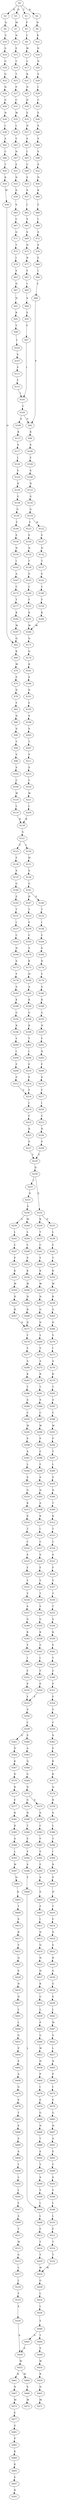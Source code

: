 strict digraph  {
	S0 -> S1 [ label = T ];
	S0 -> S2 [ label = R ];
	S0 -> S3 [ label = D ];
	S0 -> S4 [ label = K ];
	S1 -> S5 [ label = P ];
	S2 -> S6 [ label = Q ];
	S3 -> S7 [ label = M ];
	S4 -> S8 [ label = N ];
	S5 -> S9 [ label = C ];
	S6 -> S10 [ label = S ];
	S7 -> S11 [ label = N ];
	S8 -> S12 [ label = K ];
	S9 -> S13 [ label = W ];
	S10 -> S14 [ label = S ];
	S11 -> S15 [ label = E ];
	S12 -> S16 [ label = D ];
	S13 -> S17 [ label = L ];
	S14 -> S18 [ label = G ];
	S15 -> S19 [ label = T ];
	S16 -> S20 [ label = D ];
	S17 -> S21 [ label = K ];
	S18 -> S22 [ label = Q ];
	S19 -> S23 [ label = T ];
	S20 -> S24 [ label = E ];
	S21 -> S25 [ label = N ];
	S22 -> S26 [ label = H ];
	S23 -> S27 [ label = P ];
	S24 -> S28 [ label = I ];
	S25 -> S29 [ label = D ];
	S26 -> S30 [ label = G ];
	S27 -> S31 [ label = C ];
	S28 -> S32 [ label = C ];
	S29 -> S33 [ label = E ];
	S30 -> S34 [ label = N ];
	S31 -> S35 [ label = W ];
	S32 -> S36 [ label = E ];
	S33 -> S37 [ label = N ];
	S34 -> S38 [ label = I ];
	S35 -> S39 [ label = L ];
	S36 -> S40 [ label = S ];
	S37 -> S41 [ label = E ];
	S38 -> S42 [ label = A ];
	S39 -> S43 [ label = Y ];
	S40 -> S44 [ label = V ];
	S41 -> S45 [ label = I ];
	S42 -> S46 [ label = C ];
	S43 -> S47 [ label = N ];
	S44 -> S48 [ label = V ];
	S45 -> S49 [ label = C ];
	S46 -> S50 [ label = Y ];
	S47 -> S51 [ label = E ];
	S48 -> S52 [ label = S ];
	S49 -> S53 [ label = E ];
	S50 -> S54 [ label = K ];
	S51 -> S55 [ label = N ];
	S52 -> S56 [ label = N ];
	S53 -> S57 [ label = S ];
	S54 -> S58 [ label = W ];
	S55 -> S59 [ label = D ];
	S56 -> S60 [ label = K ];
	S57 -> S61 [ label = I ];
	S58 -> S62 [ label = Q ];
	S59 -> S63 [ label = V ];
	S60 -> S64 [ label = Y ];
	S61 -> S65 [ label = V ];
	S62 -> S66 [ label = K ];
	S63 -> S67 [ label = C ];
	S64 -> S68 [ label = I ];
	S65 -> S69 [ label = S ];
	S66 -> S70 [ label = M ];
	S67 -> S71 [ label = Q ];
	S68 -> S72 [ label = S ];
	S69 -> S73 [ label = N ];
	S70 -> S74 [ label = E ];
	S71 -> S75 [ label = T ];
	S72 -> S76 [ label = P ];
	S73 -> S77 [ label = R ];
	S74 -> S78 [ label = D ];
	S75 -> S79 [ label = I ];
	S76 -> S80 [ label = F ];
	S77 -> S81 [ label = Y ];
	S78 -> S82 [ label = Y ];
	S79 -> S83 [ label = V ];
	S80 -> S84 [ label = I ];
	S81 -> S85 [ label = I ];
	S82 -> S86 [ label = N ];
	S83 -> S87 [ label = N ];
	S84 -> S88 [ label = C ];
	S85 -> S89 [ label = S ];
	S86 -> S90 [ label = S ];
	S87 -> S91 [ label = N ];
	S88 -> S92 [ label = P ];
	S89 -> S93 [ label = P ];
	S90 -> S94 [ label = T ];
	S91 -> S95 [ label = R ];
	S92 -> S96 [ label = K ];
	S93 -> S97 [ label = F ];
	S94 -> S98 [ label = V ];
	S95 -> S99 [ label = Y ];
	S96 -> S100 [ label = S ];
	S97 -> S101 [ label = I ];
	S98 -> S102 [ label = S ];
	S99 -> S103 [ label = I ];
	S100 -> S104 [ label = F ];
	S101 -> S105 [ label = C ];
	S102 -> S106 [ label = C ];
	S103 -> S107 [ label = S ];
	S104 -> S108 [ label = S ];
	S105 -> S109 [ label = S ];
	S105 -> S92 [ label = P ];
	S106 -> S110 [ label = W ];
	S107 -> S111 [ label = P ];
	S108 -> S112 [ label = N ];
	S109 -> S113 [ label = K ];
	S110 -> S114 [ label = L ];
	S111 -> S115 [ label = F ];
	S112 -> S116 [ label = G ];
	S113 -> S117 [ label = S ];
	S114 -> S118 [ label = K ];
	S115 -> S101 [ label = I ];
	S116 -> S119 [ label = G ];
	S117 -> S120 [ label = L ];
	S118 -> S121 [ label = G ];
	S119 -> S122 [ label = H ];
	S119 -> S123 [ label = Y ];
	S120 -> S124 [ label = S ];
	S121 -> S125 [ label = F ];
	S121 -> S126 [ label = L ];
	S122 -> S127 [ label = E ];
	S123 -> S128 [ label = E ];
	S124 -> S129 [ label = N ];
	S125 -> S130 [ label = F ];
	S126 -> S131 [ label = W ];
	S127 -> S132 [ label = N ];
	S128 -> S133 [ label = N ];
	S129 -> S134 [ label = G ];
	S130 -> S135 [ label = S ];
	S131 -> S136 [ label = S ];
	S132 -> S137 [ label = T ];
	S133 -> S138 [ label = T ];
	S134 -> S139 [ label = G ];
	S135 -> S140 [ label = G ];
	S136 -> S141 [ label = G ];
	S137 -> S142 [ label = E ];
	S138 -> S143 [ label = E ];
	S139 -> S144 [ label = F ];
	S140 -> S145 [ label = E ];
	S141 -> S146 [ label = E ];
	S141 -> S147 [ label = D ];
	S142 -> S148 [ label = C ];
	S143 -> S149 [ label = C ];
	S144 -> S150 [ label = E ];
	S145 -> S151 [ label = T ];
	S146 -> S152 [ label = T ];
	S147 -> S153 [ label = T ];
	S148 -> S154 [ label = Y ];
	S149 -> S155 [ label = Y ];
	S150 -> S156 [ label = N ];
	S151 -> S157 [ label = I ];
	S152 -> S158 [ label = I ];
	S153 -> S159 [ label = V ];
	S154 -> S160 [ label = K ];
	S155 -> S161 [ label = K ];
	S156 -> S162 [ label = I ];
	S157 -> S163 [ label = C ];
	S158 -> S164 [ label = C ];
	S159 -> S165 [ label = C ];
	S160 -> S166 [ label = W ];
	S161 -> S166 [ label = W ];
	S162 -> S167 [ label = A ];
	S163 -> S168 [ label = N ];
	S164 -> S169 [ label = S ];
	S165 -> S170 [ label = S ];
	S166 -> S171 [ label = Q ];
	S167 -> S172 [ label = C ];
	S168 -> S173 [ label = S ];
	S169 -> S174 [ label = N ];
	S170 -> S175 [ label = K ];
	S171 -> S176 [ label = Q ];
	S172 -> S177 [ label = Y ];
	S173 -> S178 [ label = Y ];
	S174 -> S179 [ label = Y ];
	S175 -> S180 [ label = H ];
	S176 -> S181 [ label = K ];
	S177 -> S182 [ label = K ];
	S178 -> S183 [ label = S ];
	S179 -> S184 [ label = S ];
	S180 -> S185 [ label = A ];
	S181 -> S186 [ label = E ];
	S182 -> S187 [ label = W ];
	S183 -> S188 [ label = K ];
	S184 -> S189 [ label = K ];
	S185 -> S190 [ label = K ];
	S186 -> S191 [ label = D ];
	S187 -> S62 [ label = Q ];
	S188 -> S192 [ label = G ];
	S189 -> S193 [ label = G ];
	S190 -> S194 [ label = G ];
	S191 -> S195 [ label = F ];
	S192 -> S196 [ label = R ];
	S193 -> S197 [ label = H ];
	S194 -> S198 [ label = R ];
	S195 -> S199 [ label = S ];
	S196 -> S200 [ label = Y ];
	S197 -> S201 [ label = Y ];
	S198 -> S202 [ label = Y ];
	S199 -> S203 [ label = S ];
	S200 -> S204 [ label = I ];
	S201 -> S205 [ label = N ];
	S202 -> S206 [ label = I ];
	S203 -> S207 [ label = T ];
	S204 -> S208 [ label = F ];
	S205 -> S209 [ label = F ];
	S206 -> S210 [ label = F ];
	S207 -> S211 [ label = V ];
	S208 -> S212 [ label = P ];
	S209 -> S213 [ label = P ];
	S210 -> S214 [ label = P ];
	S211 -> S215 [ label = S ];
	S212 -> S216 [ label = F ];
	S213 -> S217 [ label = F ];
	S214 -> S216 [ label = F ];
	S215 -> S218 [ label = C ];
	S216 -> S219 [ label = I ];
	S217 -> S220 [ label = I ];
	S218 -> S221 [ label = W ];
	S219 -> S222 [ label = C ];
	S220 -> S223 [ label = C ];
	S221 -> S224 [ label = L ];
	S222 -> S225 [ label = R ];
	S223 -> S226 [ label = R ];
	S224 -> S118 [ label = K ];
	S225 -> S227 [ label = P ];
	S226 -> S228 [ label = P ];
	S227 -> S229 [ label = Y ];
	S228 -> S229 [ label = Y ];
	S229 -> S230 [ label = D ];
	S230 -> S231 [ label = T ];
	S230 -> S232 [ label = E ];
	S231 -> S233 [ label = D ];
	S232 -> S234 [ label = K ];
	S232 -> S235 [ label = P ];
	S233 -> S236 [ label = E ];
	S234 -> S237 [ label = T ];
	S235 -> S238 [ label = L ];
	S236 -> S239 [ label = V ];
	S236 -> S240 [ label = M ];
	S237 -> S241 [ label = C ];
	S238 -> S242 [ label = C ];
	S239 -> S243 [ label = L ];
	S240 -> S244 [ label = L ];
	S241 -> S245 [ label = Y ];
	S242 -> S246 [ label = T ];
	S243 -> S247 [ label = C ];
	S244 -> S248 [ label = C ];
	S245 -> S249 [ label = K ];
	S246 -> S250 [ label = K ];
	S247 -> S251 [ label = P ];
	S248 -> S252 [ label = P ];
	S249 -> S253 [ label = W ];
	S250 -> S254 [ label = W ];
	S251 -> S255 [ label = K ];
	S252 -> S256 [ label = K ];
	S253 -> S257 [ label = N ];
	S254 -> S258 [ label = K ];
	S255 -> S259 [ label = W ];
	S256 -> S260 [ label = W ];
	S257 -> S261 [ label = G ];
	S258 -> S262 [ label = G ];
	S259 -> S263 [ label = H ];
	S260 -> S264 [ label = H ];
	S261 -> S265 [ label = D ];
	S262 -> S266 [ label = D ];
	S263 -> S267 [ label = R ];
	S264 -> S268 [ label = R ];
	S265 -> S269 [ label = Y ];
	S266 -> S270 [ label = Y ];
	S267 -> S271 [ label = D ];
	S268 -> S271 [ label = D ];
	S269 -> S272 [ label = V ];
	S270 -> S273 [ label = I ];
	S271 -> S274 [ label = Y ];
	S272 -> S275 [ label = A ];
	S273 -> S276 [ label = A ];
	S274 -> S277 [ label = V ];
	S275 -> S278 [ label = R ];
	S276 -> S279 [ label = K ];
	S277 -> S280 [ label = A ];
	S278 -> S281 [ label = T ];
	S279 -> S282 [ label = T ];
	S280 -> S283 [ label = K ];
	S281 -> S284 [ label = A ];
	S282 -> S285 [ label = A ];
	S283 -> S286 [ label = T ];
	S284 -> S287 [ label = C ];
	S285 -> S288 [ label = C ];
	S286 -> S289 [ label = A ];
	S287 -> S290 [ label = W ];
	S288 -> S291 [ label = W ];
	S289 -> S292 [ label = C ];
	S290 -> S293 [ label = P ];
	S291 -> S294 [ label = P ];
	S292 -> S295 [ label = W ];
	S293 -> S296 [ label = F ];
	S294 -> S297 [ label = Y ];
	S295 -> S298 [ label = P ];
	S296 -> S299 [ label = F ];
	S297 -> S300 [ label = L ];
	S298 -> S301 [ label = S ];
	S299 -> S302 [ label = S ];
	S300 -> S303 [ label = S ];
	S301 -> S304 [ label = L ];
	S302 -> S305 [ label = N ];
	S303 -> S306 [ label = N ];
	S304 -> S307 [ label = S ];
	S305 -> S308 [ label = A ];
	S306 -> S309 [ label = T ];
	S307 -> S310 [ label = G ];
	S308 -> S311 [ label = K ];
	S309 -> S312 [ label = K ];
	S310 -> S313 [ label = K ];
	S311 -> S314 [ label = I ];
	S312 -> S315 [ label = T ];
	S313 -> S316 [ label = K ];
	S314 -> S317 [ label = C ];
	S315 -> S318 [ label = C ];
	S316 -> S319 [ label = T ];
	S317 -> S320 [ label = S ];
	S318 -> S321 [ label = S ];
	S319 -> S322 [ label = C ];
	S320 -> S323 [ label = F ];
	S321 -> S324 [ label = F ];
	S322 -> S325 [ label = S ];
	S323 -> S326 [ label = Y ];
	S324 -> S327 [ label = Y ];
	S325 -> S328 [ label = F ];
	S326 -> S329 [ label = T ];
	S327 -> S330 [ label = T ];
	S328 -> S331 [ label = Y ];
	S329 -> S332 [ label = S ];
	S330 -> S333 [ label = T ];
	S331 -> S334 [ label = V ];
	S332 -> S335 [ label = G ];
	S333 -> S336 [ label = G ];
	S334 -> S337 [ label = S ];
	S335 -> S338 [ label = K ];
	S336 -> S339 [ label = K ];
	S337 -> S340 [ label = G ];
	S338 -> S341 [ label = Y ];
	S339 -> S342 [ label = Y ];
	S340 -> S343 [ label = K ];
	S341 -> S344 [ label = I ];
	S342 -> S345 [ label = T ];
	S343 -> S346 [ label = Y ];
	S344 -> S347 [ label = F ];
	S345 -> S348 [ label = F ];
	S346 -> S349 [ label = I ];
	S347 -> S350 [ label = P ];
	S348 -> S351 [ label = P ];
	S349 -> S352 [ label = F ];
	S350 -> S353 [ label = F ];
	S351 -> S354 [ label = F ];
	S352 -> S355 [ label = P ];
	S353 -> S356 [ label = V ];
	S354 -> S357 [ label = V ];
	S355 -> S353 [ label = F ];
	S356 -> S358 [ label = C ];
	S357 -> S359 [ label = C ];
	S358 -> S360 [ label = P ];
	S358 -> S361 [ label = S ];
	S359 -> S362 [ label = S ];
	S360 -> S363 [ label = A ];
	S361 -> S364 [ label = D ];
	S362 -> S365 [ label = E ];
	S363 -> S366 [ label = Q ];
	S364 -> S367 [ label = K ];
	S365 -> S368 [ label = K ];
	S366 -> S369 [ label = G ];
	S367 -> S370 [ label = D ];
	S368 -> S371 [ label = K ];
	S369 -> S372 [ label = D ];
	S370 -> S373 [ label = R ];
	S371 -> S374 [ label = Q ];
	S372 -> S375 [ label = S ];
	S372 -> S376 [ label = G ];
	S373 -> S377 [ label = E ];
	S374 -> S378 [ label = R ];
	S375 -> S379 [ label = S ];
	S376 -> S380 [ label = N ];
	S377 -> S381 [ label = R ];
	S378 -> S382 [ label = S ];
	S379 -> S383 [ label = C ];
	S380 -> S384 [ label = T ];
	S381 -> S385 [ label = R ];
	S382 -> S386 [ label = L ];
	S383 -> S387 [ label = F ];
	S384 -> S388 [ label = E ];
	S385 -> S389 [ label = A ];
	S386 -> S390 [ label = T ];
	S387 -> S391 [ label = V ];
	S388 -> S392 [ label = Y ];
	S389 -> S393 [ label = L ];
	S390 -> S394 [ label = I ];
	S391 -> S395 [ label = F ];
	S392 -> S396 [ label = S ];
	S393 -> S397 [ label = W ];
	S394 -> S398 [ label = R ];
	S395 -> S399 [ label = S ];
	S396 -> S400 [ label = Y ];
	S397 -> S401 [ label = N ];
	S398 -> S402 [ label = P ];
	S399 -> S403 [ label = S ];
	S400 -> S404 [ label = L ];
	S401 -> S405 [ label = K ];
	S402 -> S406 [ label = H ];
	S403 -> S407 [ label = P ];
	S404 -> S408 [ label = L ];
	S405 -> S409 [ label = T ];
	S406 -> S410 [ label = T ];
	S407 -> S411 [ label = I ];
	S408 -> S412 [ label = F ];
	S409 -> S413 [ label = S ];
	S410 -> S414 [ label = F ];
	S411 -> S415 [ label = D ];
	S412 -> S416 [ label = T ];
	S413 -> S417 [ label = R ];
	S414 -> S418 [ label = D ];
	S415 -> S419 [ label = Q ];
	S416 -> S420 [ label = T ];
	S417 -> S421 [ label = V ];
	S418 -> S422 [ label = E ];
	S419 -> S423 [ label = N ];
	S420 -> S424 [ label = W ];
	S421 -> S425 [ label = Q ];
	S422 -> S426 [ label = R ];
	S423 -> S427 [ label = H ];
	S424 -> S428 [ label = G ];
	S425 -> S429 [ label = S ];
	S426 -> S430 [ label = G ];
	S427 -> S431 [ label = K ];
	S428 -> S432 [ label = L ];
	S429 -> S433 [ label = N ];
	S430 -> S434 [ label = G ];
	S431 -> S435 [ label = G ];
	S432 -> S436 [ label = L ];
	S433 -> S437 [ label = N ];
	S434 -> S438 [ label = E ];
	S435 -> S439 [ label = L ];
	S436 -> S440 [ label = Y ];
	S437 -> S441 [ label = L ];
	S438 -> S442 [ label = L ];
	S439 -> S443 [ label = P ];
	S440 -> S444 [ label = T ];
	S440 -> S445 [ label = S ];
	S441 -> S446 [ label = L ];
	S442 -> S447 [ label = W ];
	S443 -> S448 [ label = G ];
	S444 -> S449 [ label = S ];
	S445 -> S450 [ label = S ];
	S446 -> S451 [ label = G ];
	S447 -> S452 [ label = G ];
	S448 -> S453 [ label = W ];
	S449 -> S454 [ label = W ];
	S450 -> S455 [ label = W ];
	S451 -> S456 [ label = P ];
	S452 -> S457 [ label = L ];
	S453 -> S458 [ label = N ];
	S454 -> S459 [ label = R ];
	S455 -> S460 [ label = W ];
	S455 -> S461 [ label = R ];
	S456 -> S462 [ label = P ];
	S457 -> S463 [ label = N ];
	S458 -> S464 [ label = P ];
	S459 -> S465 [ label = N ];
	S460 -> S466 [ label = S ];
	S461 -> S467 [ label = N ];
	S462 -> S468 [ label = A ];
	S463 -> S469 [ label = P ];
	S464 -> S470 [ label = I ];
	S465 -> S471 [ label = M ];
	S466 -> S472 [ label = M ];
	S467 -> S473 [ label = M ];
	S468 -> S474 [ label = G ];
	S469 -> S475 [ label = I ];
	S470 -> S476 [ label = E ];
	S473 -> S477 [ label = E ];
	S474 -> S478 [ label = S ];
	S475 -> S479 [ label = E ];
	S476 -> S480 [ label = G ];
	S477 -> S481 [ label = G ];
	S478 -> S482 [ label = T ];
	S479 -> S483 [ label = G ];
	S480 -> S484 [ label = N ];
	S481 -> S485 [ label = P ];
	S482 -> S486 [ label = E ];
	S483 -> S487 [ label = N ];
	S484 -> S488 [ label = T ];
	S485 -> S489 [ label = K ];
	S486 -> S490 [ label = S ];
	S487 -> S491 [ label = A ];
	S488 -> S492 [ label = E ];
	S489 -> S493 [ label = K ];
	S490 -> S494 [ label = S ];
	S491 -> S495 [ label = E ];
	S492 -> S496 [ label = Y ];
	S493 -> S497 [ label = E ];
	S494 -> S498 [ label = Y ];
	S495 -> S499 [ label = C ];
	S496 -> S500 [ label = S ];
	S497 -> S501 [ label = R ];
	S498 -> S502 [ label = L ];
	S499 -> S503 [ label = S ];
	S500 -> S504 [ label = Y ];
	S502 -> S505 [ label = L ];
	S503 -> S506 [ label = Y ];
	S504 -> S404 [ label = L ];
	S505 -> S507 [ label = F ];
	S506 -> S508 [ label = L ];
	S507 -> S509 [ label = A ];
	S508 -> S510 [ label = L ];
	S509 -> S511 [ label = T ];
	S510 -> S512 [ label = F ];
	S511 -> S513 [ label = W ];
	S512 -> S514 [ label = T ];
	S513 -> S515 [ label = G ];
	S514 -> S516 [ label = T ];
	S515 -> S517 [ label = L ];
	S516 -> S424 [ label = W ];
	S517 -> S518 [ label = L ];
	S518 -> S519 [ label = Y ];
	S519 -> S520 [ label = S ];
	S520 -> S450 [ label = S ];
}
